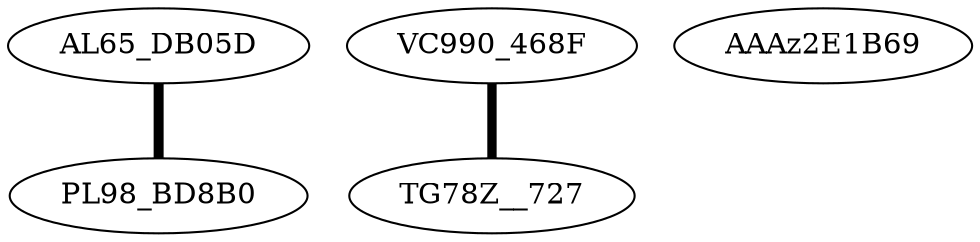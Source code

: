 strict graph  {
"./Cluster_4/AL65_DB05DF0498B59B42A8E493CF3C10C578" [label=AL65_DB05D];
"./Cluster_4/VC990_468FF2C12CFFC7E5B2FE0EE6BB3B239E" [label=VC990_468F];
"./Cluster_4/AAAz2E1B6940985A23E5639450F8391820655" [label=AAAz2E1B69];
"./Cluster_4/PL98_BD8B082B7711BC980252F988BB0CA936" [label=PL98_BD8B0];
"./Cluster_4/TG78Z__727A6800991EEAD454E53E8AF164A99C" [label=TG78Z__727];
"./Cluster_4/AL65_DB05DF0498B59B42A8E493CF3C10C578" -- "./Cluster_4/PL98_BD8B082B7711BC980252F988BB0CA936"  [penwidth="4.795011957635804"];
"./Cluster_4/VC990_468FF2C12CFFC7E5B2FE0EE6BB3B239E" -- "./Cluster_4/TG78Z__727A6800991EEAD454E53E8AF164A99C"  [penwidth="4.481848184818483"];
}

